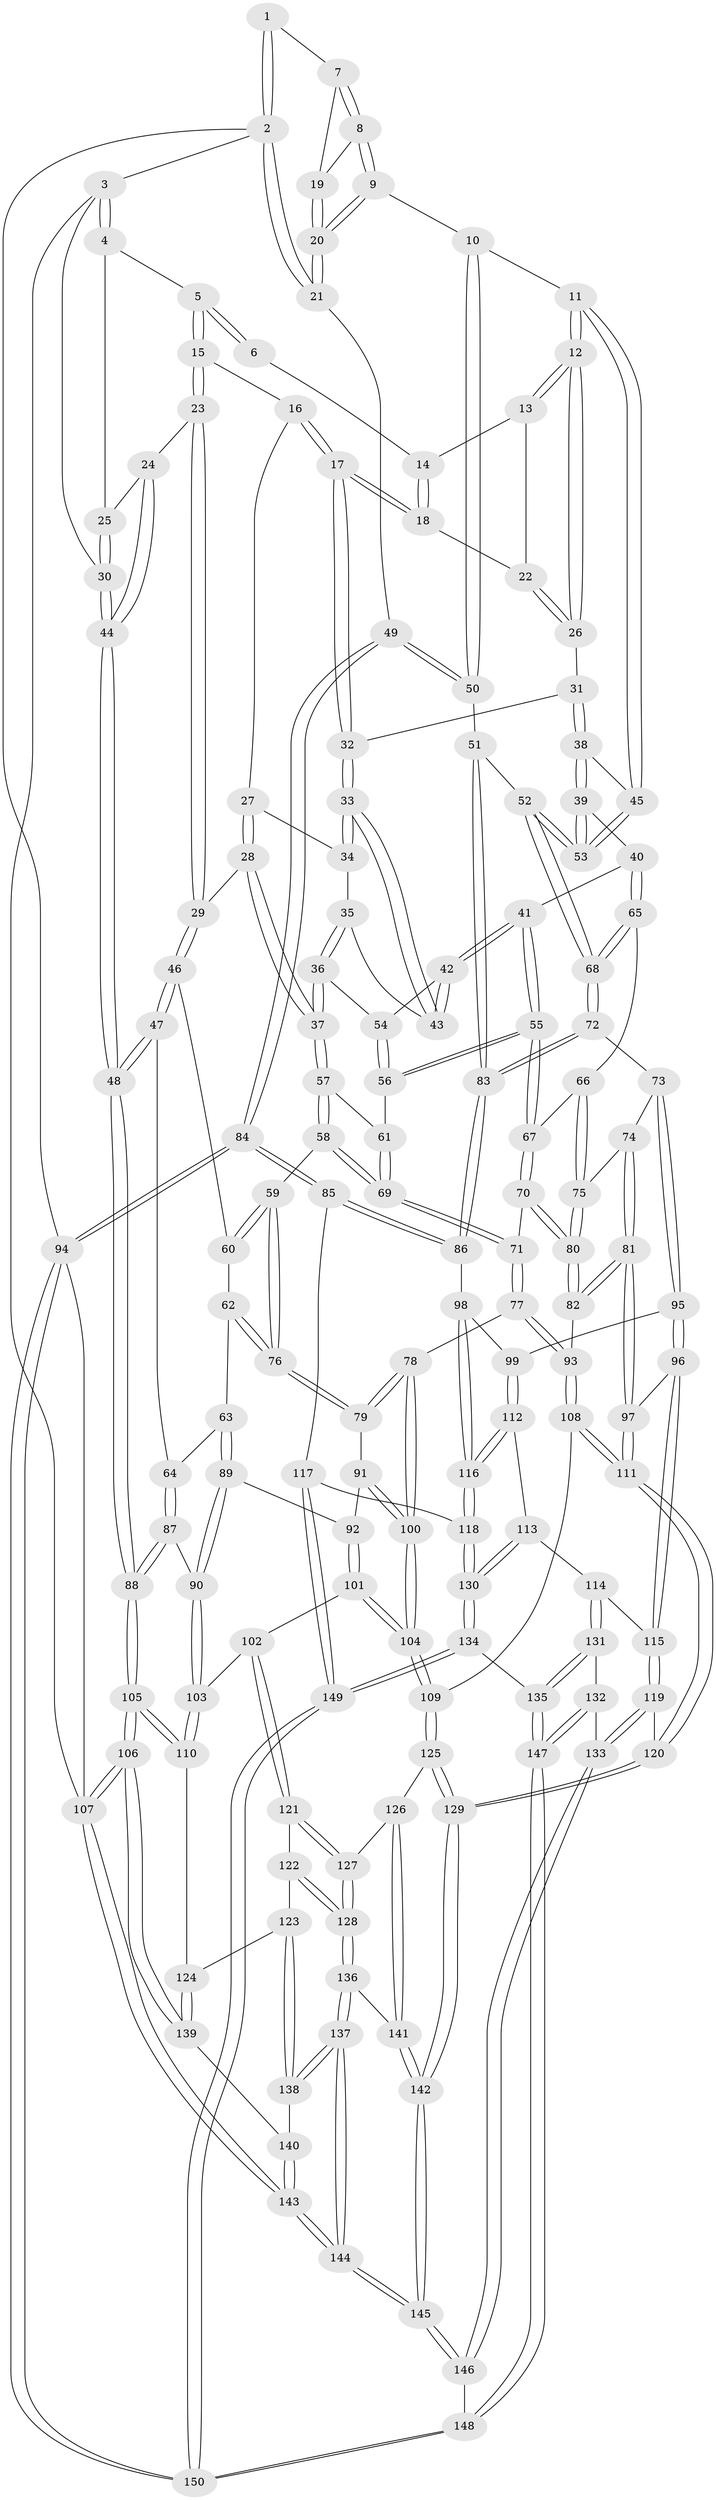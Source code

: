 // Generated by graph-tools (version 1.1) at 2025/51/03/09/25 03:51:01]
// undirected, 150 vertices, 372 edges
graph export_dot {
graph [start="1"]
  node [color=gray90,style=filled];
  1 [pos="+0.6841784256709279+0"];
  2 [pos="+1+0"];
  3 [pos="+0+0"];
  4 [pos="+0.100761988750365+0"];
  5 [pos="+0.21156442598267577+0"];
  6 [pos="+0.6833731181921285+0"];
  7 [pos="+0.7763978948315808+0.013997229571593162"];
  8 [pos="+0.7620426942622951+0.17819126627189316"];
  9 [pos="+0.7566737977313435+0.19756442085120737"];
  10 [pos="+0.7507892623984569+0.2023108821572244"];
  11 [pos="+0.7435655494416542+0.2058082137291407"];
  12 [pos="+0.7324499281264006+0.20249943596591097"];
  13 [pos="+0.6723401907144361+0.00204247644859972"];
  14 [pos="+0.6533659500619029+0"];
  15 [pos="+0.24880749014405878+0"];
  16 [pos="+0.31885994931890765+0.056931734789479445"];
  17 [pos="+0.512282598887339+0.1310097875644141"];
  18 [pos="+0.5201503550328963+0.12343773462343544"];
  19 [pos="+0.8475073444876187+0.0861530385133785"];
  20 [pos="+1+0.16182532644264516"];
  21 [pos="+1+0.1826615748745555"];
  22 [pos="+0.6563752185179783+0.1544921586399238"];
  23 [pos="+0.12718387517428875+0.20778633661780982"];
  24 [pos="+0.1195153451835416+0.20620701589459378"];
  25 [pos="+0.09599817275490548+0.16949733942098727"];
  26 [pos="+0.724938386634464+0.20228229977828133"];
  27 [pos="+0.3018124082850155+0.15675232016860025"];
  28 [pos="+0.22556207974873102+0.27208286942988064"];
  29 [pos="+0.20424113891578752+0.2759824264252896"];
  30 [pos="+0+0"];
  31 [pos="+0.6467585429430543+0.23949542653251993"];
  32 [pos="+0.5106375056314146+0.18270655578088507"];
  33 [pos="+0.4852197822075321+0.24736689426801556"];
  34 [pos="+0.3828998621584853+0.2213901469438488"];
  35 [pos="+0.34440995587816153+0.275277399780384"];
  36 [pos="+0.2954920227735942+0.3164380480833298"];
  37 [pos="+0.29545622441369374+0.31644253001059075"];
  38 [pos="+0.6233444359310636+0.3051184181453037"];
  39 [pos="+0.6088202909214129+0.32423038009591376"];
  40 [pos="+0.5855734782491339+0.3444363858313614"];
  41 [pos="+0.48922695429348095+0.28749849408564415"];
  42 [pos="+0.48793458472526635+0.2857205469199748"];
  43 [pos="+0.48528528283992495+0.2541131043236297"];
  44 [pos="+0+0.3330048493000171"];
  45 [pos="+0.7463145468785558+0.30145588792312855"];
  46 [pos="+0.18273842854929295+0.3123193076901314"];
  47 [pos="+0+0.3972417645576288"];
  48 [pos="+0+0.3408367680524745"];
  49 [pos="+1+0.2718430832968441"];
  50 [pos="+0.9665029519438333+0.3649409378548031"];
  51 [pos="+0.9265442033289046+0.3897276060426003"];
  52 [pos="+0.7715867501508454+0.3790818493154462"];
  53 [pos="+0.7568680954326698+0.34401488892766857"];
  54 [pos="+0.4004290393206953+0.3313869672583446"];
  55 [pos="+0.468490366795919+0.42039297602210307"];
  56 [pos="+0.39500612505581933+0.40309075168455544"];
  57 [pos="+0.30264517341518743+0.35972922663478024"];
  58 [pos="+0.274986998100788+0.44338587605463803"];
  59 [pos="+0.2674529490083192+0.44935869993158095"];
  60 [pos="+0.1849009964436402+0.3399818049140334"];
  61 [pos="+0.37172321027928434+0.4226487037825932"];
  62 [pos="+0.16888603720221382+0.44403767185796705"];
  63 [pos="+0.08694710334763946+0.47365111199722776"];
  64 [pos="+0.08452652122414553+0.4724511925375674"];
  65 [pos="+0.5977299127498817+0.38310960288328094"];
  66 [pos="+0.518837736125543+0.44626103464056577"];
  67 [pos="+0.4791829765190074+0.44426574796253787"];
  68 [pos="+0.6878718217155311+0.4632100772900725"];
  69 [pos="+0.36490191534542926+0.453816870562849"];
  70 [pos="+0.4683214321924848+0.4617649550311922"];
  71 [pos="+0.3856417830509457+0.5059227937060782"];
  72 [pos="+0.6859007782845601+0.4858293715960082"];
  73 [pos="+0.6764814276964807+0.500923525980821"];
  74 [pos="+0.5596289735116897+0.4948917959008093"];
  75 [pos="+0.5485062963318693+0.49085272936555263"];
  76 [pos="+0.24079304555280337+0.4922274287213957"];
  77 [pos="+0.37062554243302404+0.5607506252220112"];
  78 [pos="+0.33251270853827475+0.5696807395485455"];
  79 [pos="+0.2448007170947893+0.5201932443585956"];
  80 [pos="+0.4986748299627051+0.5448517508069693"];
  81 [pos="+0.5397179346070563+0.6439665094862728"];
  82 [pos="+0.4914614025839751+0.6021693174175634"];
  83 [pos="+0.8699406403690013+0.5688015030490432"];
  84 [pos="+1+0.7543807887445589"];
  85 [pos="+1+0.746564532063981"];
  86 [pos="+0.880368710359574+0.6174984674688426"];
  87 [pos="+0.016713526077035055+0.5741035474711189"];
  88 [pos="+0+0.5815713573676323"];
  89 [pos="+0.11888132963638316+0.5439897575212714"];
  90 [pos="+0.08629882162701824+0.6033508403035066"];
  91 [pos="+0.20069539511413428+0.5556918787358609"];
  92 [pos="+0.19869524786632708+0.5568166485510294"];
  93 [pos="+0.40084006026429486+0.582080384805268"];
  94 [pos="+1+1"];
  95 [pos="+0.6509407189475584+0.604618258813324"];
  96 [pos="+0.563100372082731+0.6486945206134902"];
  97 [pos="+0.5400136376192574+0.6442748107218488"];
  98 [pos="+0.7879849623999293+0.663565339864861"];
  99 [pos="+0.6992171306059259+0.6402173580605531"];
  100 [pos="+0.28175815764032225+0.6744510275306822"];
  101 [pos="+0.17262647419979738+0.6831182494375737"];
  102 [pos="+0.13420408691989677+0.6950134098301888"];
  103 [pos="+0.09841686486863509+0.6736425329731871"];
  104 [pos="+0.2727273958719969+0.7023945587244844"];
  105 [pos="+0+0.6932684107290175"];
  106 [pos="+0+1"];
  107 [pos="+0+1"];
  108 [pos="+0.3856142685698698+0.7266298178192179"];
  109 [pos="+0.28270498407556105+0.717108047240154"];
  110 [pos="+0+0.7128660009361868"];
  111 [pos="+0.4313203114348622+0.7556437241633961"];
  112 [pos="+0.6886813330449912+0.7406450310797174"];
  113 [pos="+0.6578412042409907+0.7679344108434002"];
  114 [pos="+0.6249283388713948+0.766376149242879"];
  115 [pos="+0.5876042144786368+0.7287088060570972"];
  116 [pos="+0.7770002500014742+0.7660226376327276"];
  117 [pos="+0.9005366963922983+0.8368875969339863"];
  118 [pos="+0.7944914686753941+0.8280597809271681"];
  119 [pos="+0.5061503776142587+0.8347741261314947"];
  120 [pos="+0.4429829000400147+0.823319741298964"];
  121 [pos="+0.131271893012318+0.7253705422329414"];
  122 [pos="+0.12637347058564882+0.7428726780210009"];
  123 [pos="+0.058029401683419475+0.8033069835096384"];
  124 [pos="+0.053830530540202655+0.8038938977330427"];
  125 [pos="+0.27147391679154154+0.7896267691571178"];
  126 [pos="+0.2676336080081302+0.7910991503700092"];
  127 [pos="+0.2172981231655604+0.8002709750173764"];
  128 [pos="+0.15718769964210103+0.8374782120185749"];
  129 [pos="+0.35363469931565666+0.9310796423040896"];
  130 [pos="+0.7416814715212607+0.8676777951799816"];
  131 [pos="+0.6072988118891631+0.8405039856893515"];
  132 [pos="+0.5423298410377734+0.8594574862251836"];
  133 [pos="+0.5391490402504653+0.8587669134659388"];
  134 [pos="+0.7205946491655367+0.9009105889642808"];
  135 [pos="+0.6948452268639043+0.9027303088337314"];
  136 [pos="+0.1562176696841934+0.8412130602225972"];
  137 [pos="+0.1374581171689967+0.8668541542924886"];
  138 [pos="+0.10798755860946967+0.848961755738307"];
  139 [pos="+0.05094214730634659+0.8104153598563242"];
  140 [pos="+0.05491410897392357+0.8649419021387041"];
  141 [pos="+0.21233969833657262+0.8601819719689339"];
  142 [pos="+0.3305844280934398+1"];
  143 [pos="+0+1"];
  144 [pos="+0.10152802354402195+1"];
  145 [pos="+0.31362561221781315+1"];
  146 [pos="+0.4368188780680497+1"];
  147 [pos="+0.6071149095780779+0.9592510101124523"];
  148 [pos="+0.47285683301125897+1"];
  149 [pos="+0.8449628331864972+1"];
  150 [pos="+0.8770926096067886+1"];
  1 -- 2;
  1 -- 2;
  1 -- 7;
  2 -- 3;
  2 -- 21;
  2 -- 21;
  2 -- 94;
  3 -- 4;
  3 -- 4;
  3 -- 30;
  3 -- 107;
  4 -- 5;
  4 -- 25;
  5 -- 6;
  5 -- 6;
  5 -- 15;
  5 -- 15;
  6 -- 14;
  7 -- 8;
  7 -- 8;
  7 -- 19;
  8 -- 9;
  8 -- 9;
  8 -- 19;
  9 -- 10;
  9 -- 20;
  9 -- 20;
  10 -- 11;
  10 -- 50;
  10 -- 50;
  11 -- 12;
  11 -- 12;
  11 -- 45;
  11 -- 45;
  12 -- 13;
  12 -- 13;
  12 -- 26;
  12 -- 26;
  13 -- 14;
  13 -- 22;
  14 -- 18;
  14 -- 18;
  15 -- 16;
  15 -- 23;
  15 -- 23;
  16 -- 17;
  16 -- 17;
  16 -- 27;
  17 -- 18;
  17 -- 18;
  17 -- 32;
  17 -- 32;
  18 -- 22;
  19 -- 20;
  19 -- 20;
  20 -- 21;
  20 -- 21;
  21 -- 49;
  22 -- 26;
  22 -- 26;
  23 -- 24;
  23 -- 29;
  23 -- 29;
  24 -- 25;
  24 -- 44;
  24 -- 44;
  25 -- 30;
  25 -- 30;
  26 -- 31;
  27 -- 28;
  27 -- 28;
  27 -- 34;
  28 -- 29;
  28 -- 37;
  28 -- 37;
  29 -- 46;
  29 -- 46;
  30 -- 44;
  30 -- 44;
  31 -- 32;
  31 -- 38;
  31 -- 38;
  32 -- 33;
  32 -- 33;
  33 -- 34;
  33 -- 34;
  33 -- 43;
  33 -- 43;
  34 -- 35;
  35 -- 36;
  35 -- 36;
  35 -- 43;
  36 -- 37;
  36 -- 37;
  36 -- 54;
  37 -- 57;
  37 -- 57;
  38 -- 39;
  38 -- 39;
  38 -- 45;
  39 -- 40;
  39 -- 53;
  39 -- 53;
  40 -- 41;
  40 -- 65;
  40 -- 65;
  41 -- 42;
  41 -- 42;
  41 -- 55;
  41 -- 55;
  42 -- 43;
  42 -- 43;
  42 -- 54;
  44 -- 48;
  44 -- 48;
  45 -- 53;
  45 -- 53;
  46 -- 47;
  46 -- 47;
  46 -- 60;
  47 -- 48;
  47 -- 48;
  47 -- 64;
  48 -- 88;
  48 -- 88;
  49 -- 50;
  49 -- 50;
  49 -- 84;
  49 -- 84;
  50 -- 51;
  51 -- 52;
  51 -- 83;
  51 -- 83;
  52 -- 53;
  52 -- 53;
  52 -- 68;
  52 -- 68;
  54 -- 56;
  54 -- 56;
  55 -- 56;
  55 -- 56;
  55 -- 67;
  55 -- 67;
  56 -- 61;
  57 -- 58;
  57 -- 58;
  57 -- 61;
  58 -- 59;
  58 -- 69;
  58 -- 69;
  59 -- 60;
  59 -- 60;
  59 -- 76;
  59 -- 76;
  60 -- 62;
  61 -- 69;
  61 -- 69;
  62 -- 63;
  62 -- 76;
  62 -- 76;
  63 -- 64;
  63 -- 89;
  63 -- 89;
  64 -- 87;
  64 -- 87;
  65 -- 66;
  65 -- 68;
  65 -- 68;
  66 -- 67;
  66 -- 75;
  66 -- 75;
  67 -- 70;
  67 -- 70;
  68 -- 72;
  68 -- 72;
  69 -- 71;
  69 -- 71;
  70 -- 71;
  70 -- 80;
  70 -- 80;
  71 -- 77;
  71 -- 77;
  72 -- 73;
  72 -- 83;
  72 -- 83;
  73 -- 74;
  73 -- 95;
  73 -- 95;
  74 -- 75;
  74 -- 81;
  74 -- 81;
  75 -- 80;
  75 -- 80;
  76 -- 79;
  76 -- 79;
  77 -- 78;
  77 -- 93;
  77 -- 93;
  78 -- 79;
  78 -- 79;
  78 -- 100;
  78 -- 100;
  79 -- 91;
  80 -- 82;
  80 -- 82;
  81 -- 82;
  81 -- 82;
  81 -- 97;
  81 -- 97;
  82 -- 93;
  83 -- 86;
  83 -- 86;
  84 -- 85;
  84 -- 85;
  84 -- 94;
  84 -- 94;
  85 -- 86;
  85 -- 86;
  85 -- 117;
  86 -- 98;
  87 -- 88;
  87 -- 88;
  87 -- 90;
  88 -- 105;
  88 -- 105;
  89 -- 90;
  89 -- 90;
  89 -- 92;
  90 -- 103;
  90 -- 103;
  91 -- 92;
  91 -- 100;
  91 -- 100;
  92 -- 101;
  92 -- 101;
  93 -- 108;
  93 -- 108;
  94 -- 150;
  94 -- 150;
  94 -- 107;
  95 -- 96;
  95 -- 96;
  95 -- 99;
  96 -- 97;
  96 -- 115;
  96 -- 115;
  97 -- 111;
  97 -- 111;
  98 -- 99;
  98 -- 116;
  98 -- 116;
  99 -- 112;
  99 -- 112;
  100 -- 104;
  100 -- 104;
  101 -- 102;
  101 -- 104;
  101 -- 104;
  102 -- 103;
  102 -- 121;
  102 -- 121;
  103 -- 110;
  103 -- 110;
  104 -- 109;
  104 -- 109;
  105 -- 106;
  105 -- 106;
  105 -- 110;
  105 -- 110;
  106 -- 107;
  106 -- 107;
  106 -- 139;
  106 -- 139;
  107 -- 143;
  107 -- 143;
  108 -- 109;
  108 -- 111;
  108 -- 111;
  109 -- 125;
  109 -- 125;
  110 -- 124;
  111 -- 120;
  111 -- 120;
  112 -- 113;
  112 -- 116;
  112 -- 116;
  113 -- 114;
  113 -- 130;
  113 -- 130;
  114 -- 115;
  114 -- 131;
  114 -- 131;
  115 -- 119;
  115 -- 119;
  116 -- 118;
  116 -- 118;
  117 -- 118;
  117 -- 149;
  117 -- 149;
  118 -- 130;
  118 -- 130;
  119 -- 120;
  119 -- 133;
  119 -- 133;
  120 -- 129;
  120 -- 129;
  121 -- 122;
  121 -- 127;
  121 -- 127;
  122 -- 123;
  122 -- 128;
  122 -- 128;
  123 -- 124;
  123 -- 138;
  123 -- 138;
  124 -- 139;
  124 -- 139;
  125 -- 126;
  125 -- 129;
  125 -- 129;
  126 -- 127;
  126 -- 141;
  126 -- 141;
  127 -- 128;
  127 -- 128;
  128 -- 136;
  128 -- 136;
  129 -- 142;
  129 -- 142;
  130 -- 134;
  130 -- 134;
  131 -- 132;
  131 -- 135;
  131 -- 135;
  132 -- 133;
  132 -- 147;
  132 -- 147;
  133 -- 146;
  133 -- 146;
  134 -- 135;
  134 -- 149;
  134 -- 149;
  135 -- 147;
  135 -- 147;
  136 -- 137;
  136 -- 137;
  136 -- 141;
  137 -- 138;
  137 -- 138;
  137 -- 144;
  137 -- 144;
  138 -- 140;
  139 -- 140;
  140 -- 143;
  140 -- 143;
  141 -- 142;
  141 -- 142;
  142 -- 145;
  142 -- 145;
  143 -- 144;
  143 -- 144;
  144 -- 145;
  144 -- 145;
  145 -- 146;
  145 -- 146;
  146 -- 148;
  147 -- 148;
  147 -- 148;
  148 -- 150;
  148 -- 150;
  149 -- 150;
  149 -- 150;
}
